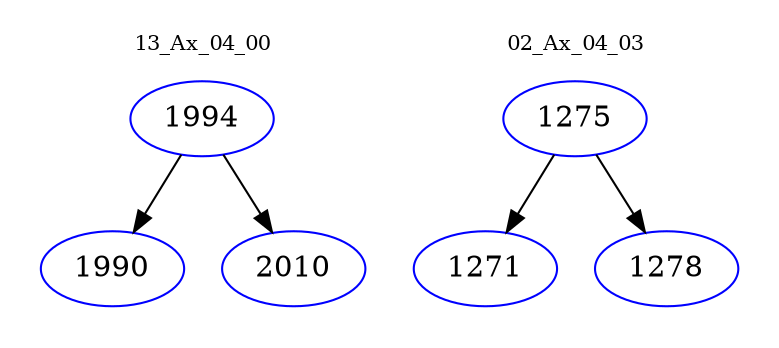 digraph{
subgraph cluster_0 {
color = white
label = "13_Ax_04_00";
fontsize=10;
T0_1994 [label="1994", color="blue"]
T0_1994 -> T0_1990 [color="black"]
T0_1990 [label="1990", color="blue"]
T0_1994 -> T0_2010 [color="black"]
T0_2010 [label="2010", color="blue"]
}
subgraph cluster_1 {
color = white
label = "02_Ax_04_03";
fontsize=10;
T1_1275 [label="1275", color="blue"]
T1_1275 -> T1_1271 [color="black"]
T1_1271 [label="1271", color="blue"]
T1_1275 -> T1_1278 [color="black"]
T1_1278 [label="1278", color="blue"]
}
}
